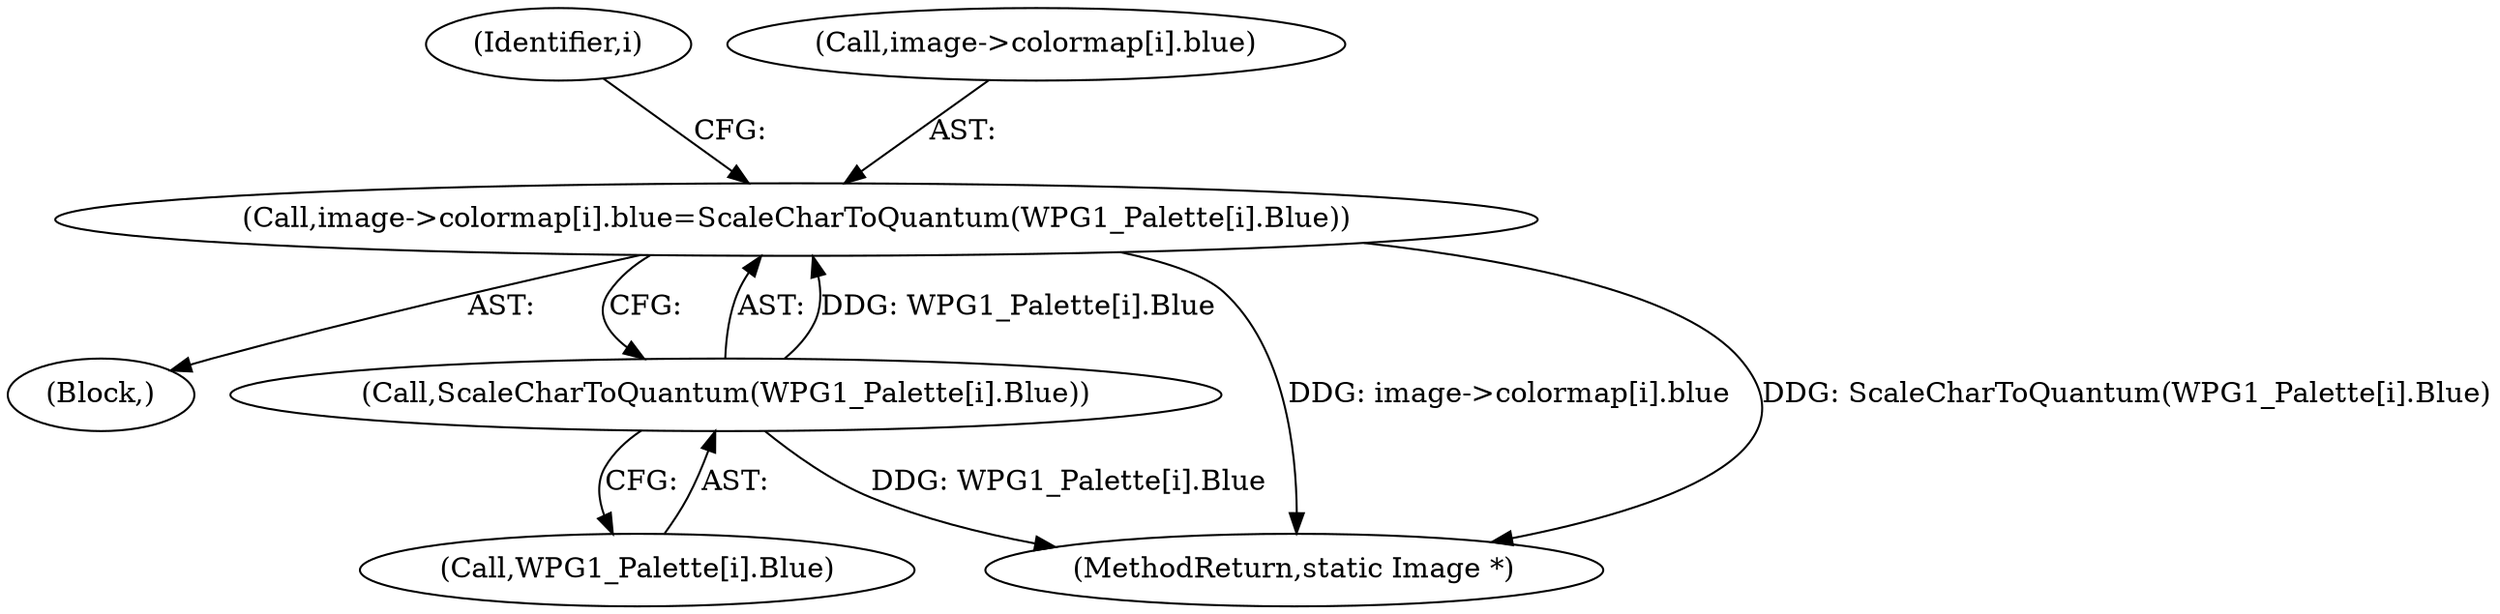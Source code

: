 digraph "0_ImageMagick_aecd0ada163a4d6c769cec178955d5f3e9316f2f_1@array" {
"1000881" [label="(Call,image->colormap[i].blue=ScaleCharToQuantum(WPG1_Palette[i].Blue))"];
"1000889" [label="(Call,ScaleCharToQuantum(WPG1_Palette[i].Blue))"];
"1000890" [label="(Call,WPG1_Palette[i].Blue)"];
"1000881" [label="(Call,image->colormap[i].blue=ScaleCharToQuantum(WPG1_Palette[i].Blue))"];
"1000851" [label="(Identifier,i)"];
"1000889" [label="(Call,ScaleCharToQuantum(WPG1_Palette[i].Blue))"];
"1000882" [label="(Call,image->colormap[i].blue)"];
"1000852" [label="(Block,)"];
"1001942" [label="(MethodReturn,static Image *)"];
"1000881" -> "1000852"  [label="AST: "];
"1000881" -> "1000889"  [label="CFG: "];
"1000882" -> "1000881"  [label="AST: "];
"1000889" -> "1000881"  [label="AST: "];
"1000851" -> "1000881"  [label="CFG: "];
"1000881" -> "1001942"  [label="DDG: image->colormap[i].blue"];
"1000881" -> "1001942"  [label="DDG: ScaleCharToQuantum(WPG1_Palette[i].Blue)"];
"1000889" -> "1000881"  [label="DDG: WPG1_Palette[i].Blue"];
"1000889" -> "1000890"  [label="CFG: "];
"1000890" -> "1000889"  [label="AST: "];
"1000889" -> "1001942"  [label="DDG: WPG1_Palette[i].Blue"];
}
